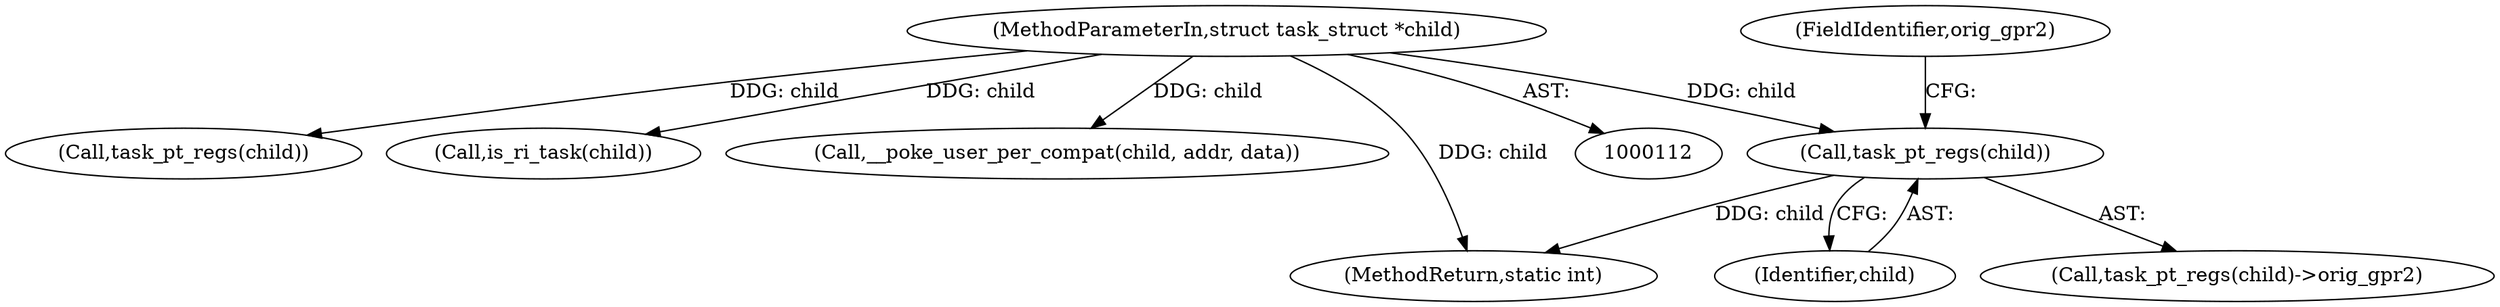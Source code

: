 digraph "0_linux_dab6cf55f81a6e16b8147aed9a843e1691dcd318_0@pointer" {
"1000343" [label="(Call,task_pt_regs(child))"];
"1000113" [label="(MethodParameterIn,struct task_struct *child)"];
"1000345" [label="(FieldIdentifier,orig_gpr2)"];
"1000343" [label="(Call,task_pt_regs(child))"];
"1000342" [label="(Call,task_pt_regs(child)->orig_gpr2)"];
"1000113" [label="(MethodParameterIn,struct task_struct *child)"];
"1000143" [label="(Call,task_pt_regs(child))"];
"1000166" [label="(Call,is_ri_task(child))"];
"1000449" [label="(Call,__poke_user_per_compat(child, addr, data))"];
"1000455" [label="(MethodReturn,static int)"];
"1000344" [label="(Identifier,child)"];
"1000343" -> "1000342"  [label="AST: "];
"1000343" -> "1000344"  [label="CFG: "];
"1000344" -> "1000343"  [label="AST: "];
"1000345" -> "1000343"  [label="CFG: "];
"1000343" -> "1000455"  [label="DDG: child"];
"1000113" -> "1000343"  [label="DDG: child"];
"1000113" -> "1000112"  [label="AST: "];
"1000113" -> "1000455"  [label="DDG: child"];
"1000113" -> "1000143"  [label="DDG: child"];
"1000113" -> "1000166"  [label="DDG: child"];
"1000113" -> "1000449"  [label="DDG: child"];
}
